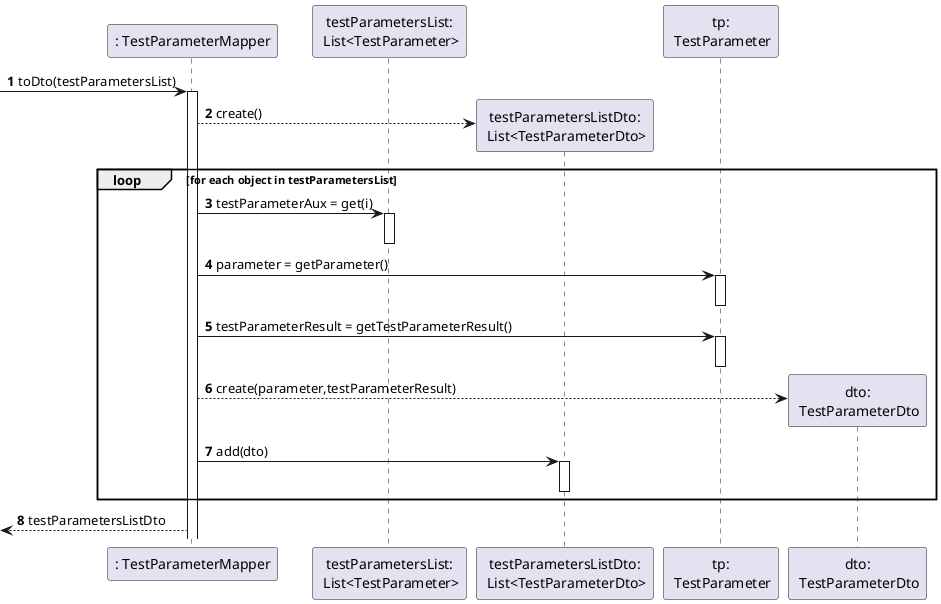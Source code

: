 @startuml
'https://plantuml.com/sequence-diagram
'hide footbox
autonumber

participant ": TestParameterMapper" as Mapper
participant "testParametersList:\n List<TestParameter>" as lTP
participant "testParametersListDto:\n List<TestParameterDto>" as lTPDto
participant "tp:\n TestParameter" as TP
participant "dto:\n TestParameterDto" as TPDto

-> Mapper : toDto(testParametersList)
activate Mapper
Mapper --> lTPDto** : create()
loop for each object in testParametersList
Mapper -> lTP : testParameterAux = get(i)
activate lTP
deactivate lTP
Mapper -> TP: parameter = getParameter()
activate TP
deactivate TP
Mapper -> TP: testParameterResult = getTestParameterResult()
activate TP
deactivate TP
Mapper --> TPDto** : create(parameter,testParameterResult)
Mapper -> lTPDto : add(dto)
activate lTPDto
deactivate lTPDto
end
<-- Mapper : testParametersListDto



@enduml